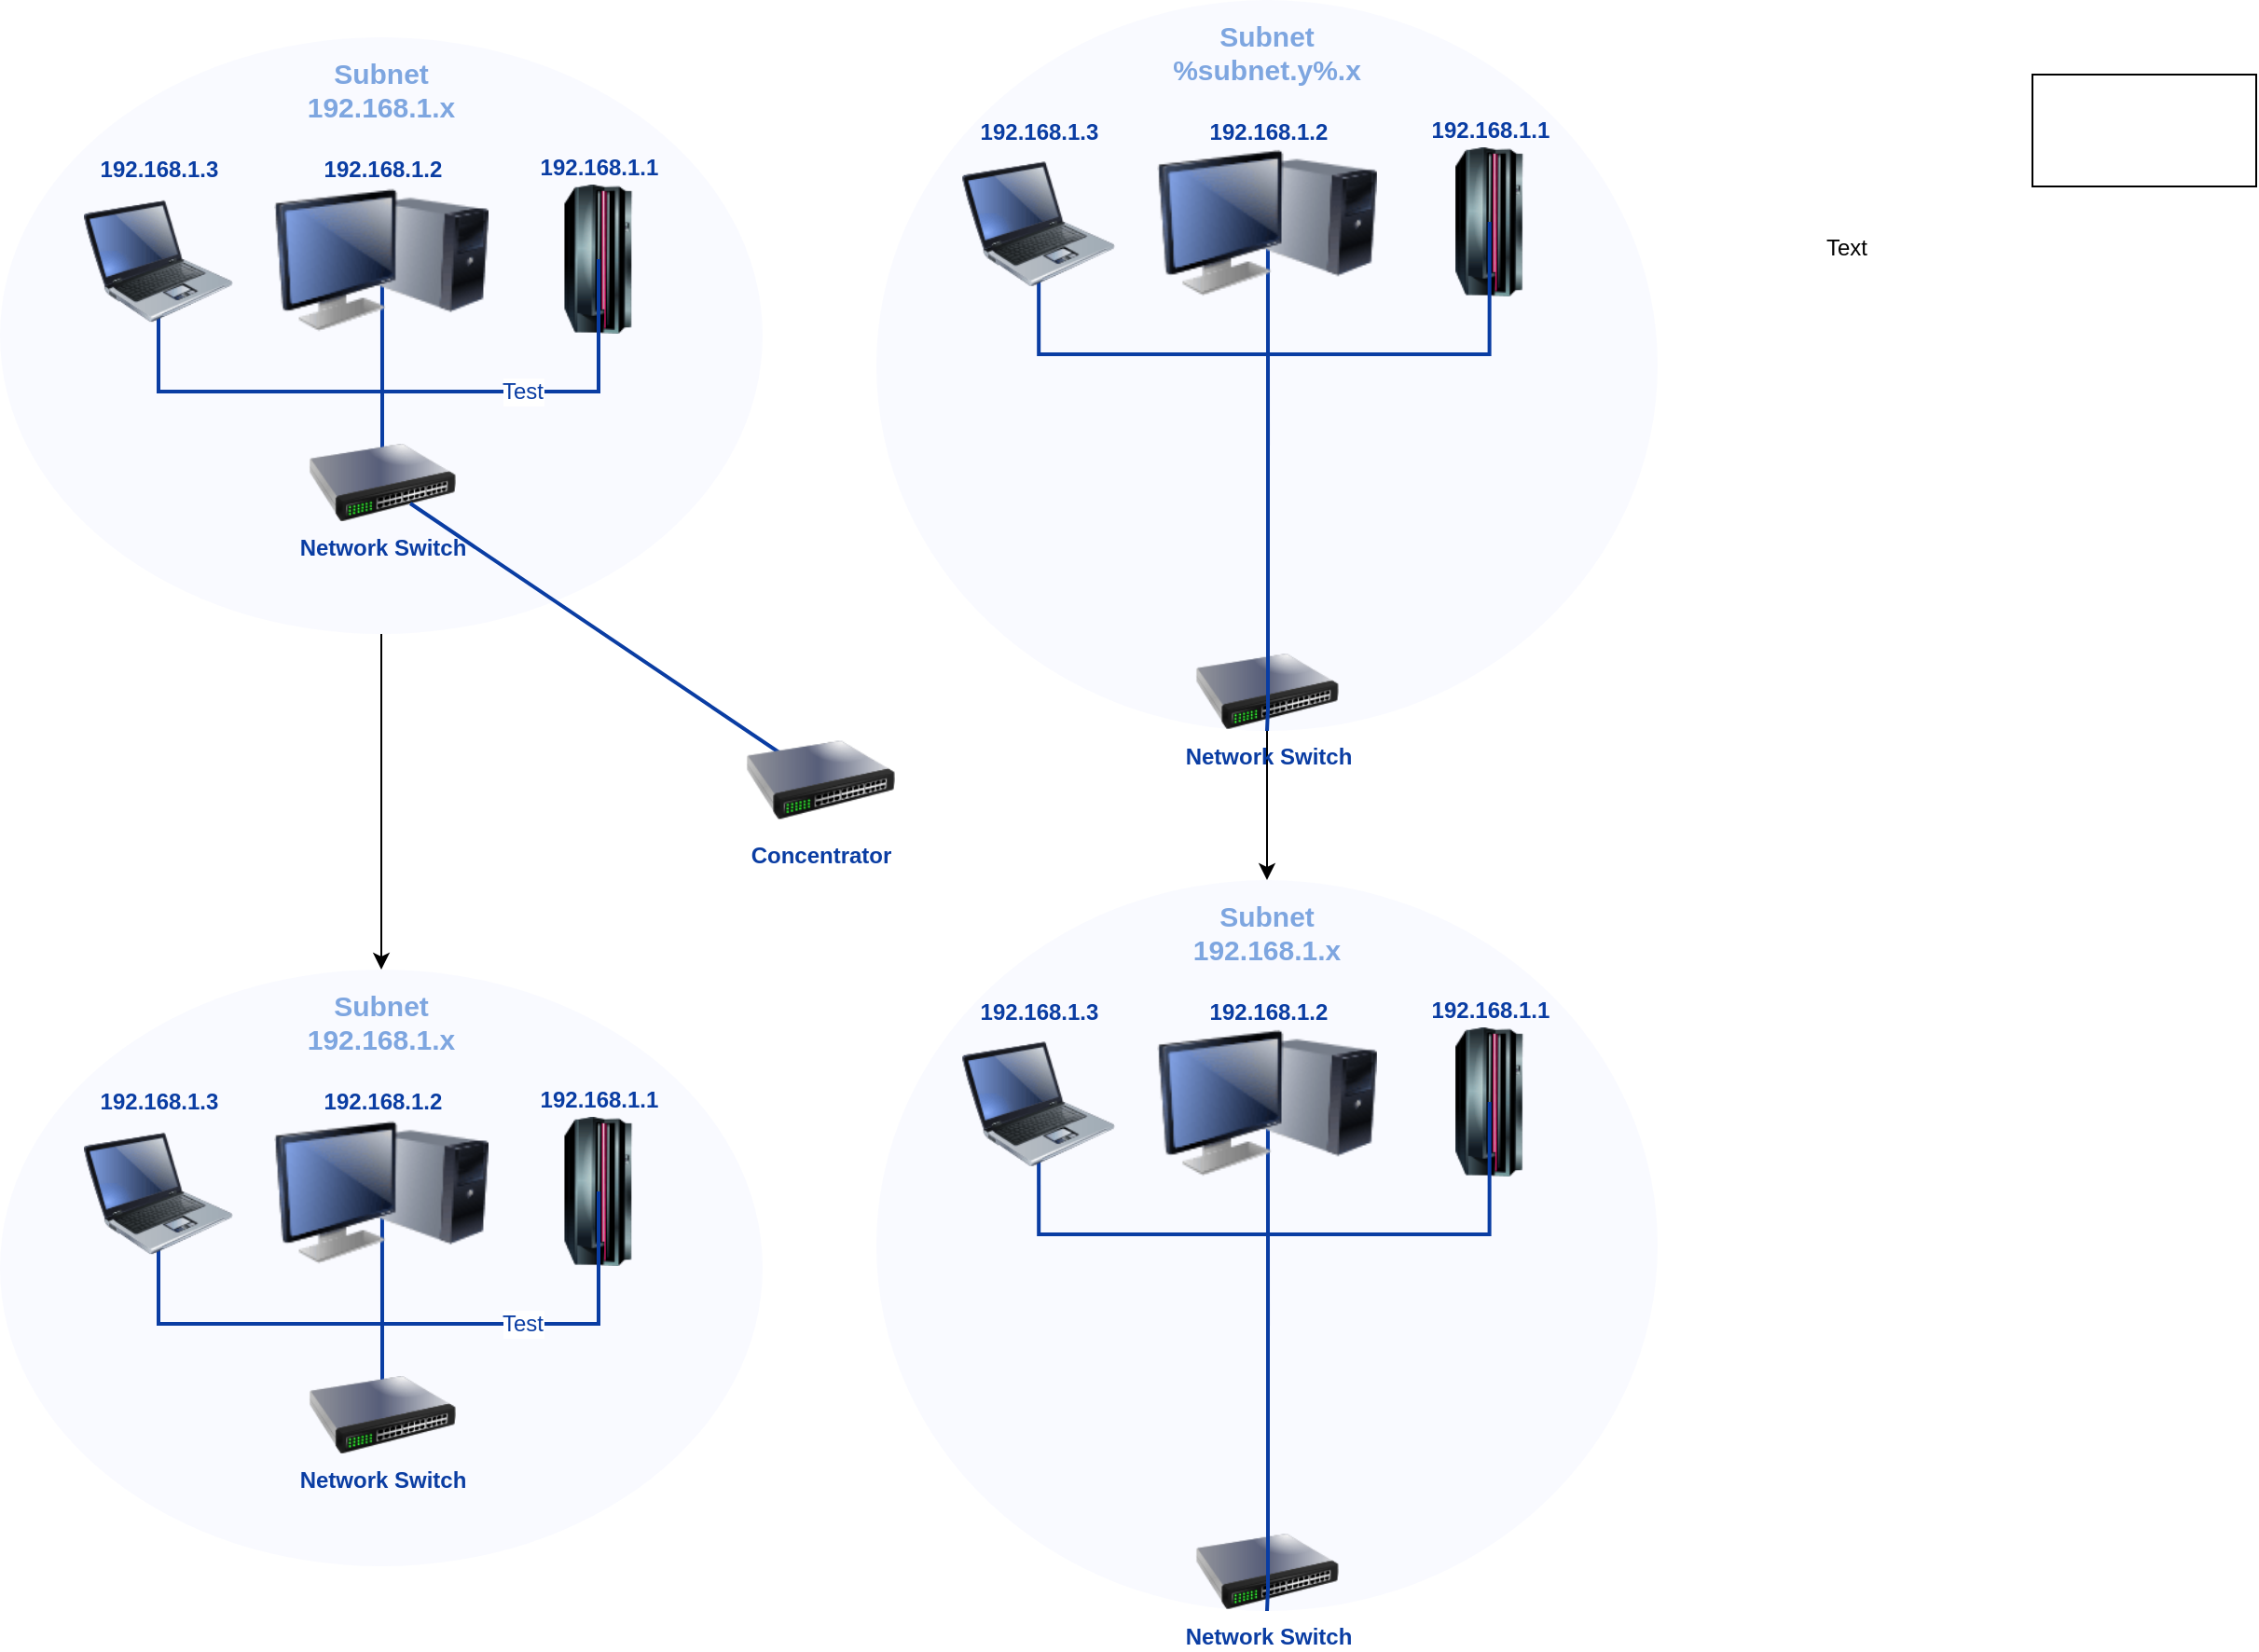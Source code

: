 <mxfile version="22.1.7" type="github">
  <diagram id="7qBLUGBe2C1sS1GjJmOV" name="Page-1">
    <mxGraphModel dx="1119" dy="490" grid="1" gridSize="10" guides="1" tooltips="1" connect="1" arrows="1" fold="0" page="1" pageScale="1" pageWidth="826" pageHeight="1169" background="#ffffff" math="0" shadow="0">
      <root>
        <mxCell id="3f3fe580f65d2139-0" />
        <mxCell id="3f3fe580f65d2139-1" parent="3f3fe580f65d2139-0" />
        <mxCell id="z7Pmkuguyb4Xri7wK47f-28" value="" style="edgeStyle=orthogonalEdgeStyle;rounded=0;orthogonalLoop=1;jettySize=auto;html=1;" edge="1" parent="3f3fe580f65d2139-1" source="1fc166168f6333eb-0" target="z7Pmkuguyb4Xri7wK47f-20">
          <mxGeometry relative="1" as="geometry" />
        </mxCell>
        <object label="Subnet&lt;br&gt;%subnet%.x" placeholders="1" subnet="192.168.1" id="1fc166168f6333eb-0">
          <mxCell style="ellipse;whiteSpace=wrap;html=1;strokeWidth=2;fillColor=#F0F3FF;fontSize=15;strokeColor=none;container=1;verticalAlign=top;spacingBottom=0;spacingTop=4;fontStyle=1;fontColor=#7EA6E0;opacity=40;" parent="3f3fe580f65d2139-1" vertex="1">
            <mxGeometry x="130" y="70" width="409" height="320" as="geometry" />
          </mxCell>
        </object>
        <mxCell id="1fc166168f6333eb-1" value="" style="edgeStyle=orthogonalEdgeStyle;rounded=0;html=1;endArrow=none;endFill=0;strokeColor=#0A3DA3;strokeWidth=2;fontSize=12;fontColor=#0A3DA3;exitX=0.5;exitY=0.5;entryX=0.504;entryY=0.5;entryPerimeter=0;exitPerimeter=0;" parent="1fc166168f6333eb-0" source="1fc166168f6333eb-5" target="1fc166168f6333eb-3" edge="1">
          <mxGeometry relative="1" as="geometry">
            <Array as="points">
              <mxPoint x="205" y="184" />
              <mxPoint x="205" y="184" />
            </Array>
          </mxGeometry>
        </mxCell>
        <mxCell id="1fc166168f6333eb-2" style="edgeStyle=orthogonalEdgeStyle;html=1;endArrow=none;endFill=0;strokeWidth=2;fontSize=12;fontColor=#0A3DA3;strokeColor=#0A3DA3;rounded=0;entryX=0.5;entryY=0.5;exitX=0.5;exitY=0.5;exitPerimeter=0;entryPerimeter=0;" parent="1fc166168f6333eb-0" source="1fc166168f6333eb-4" target="1fc166168f6333eb-5" edge="1">
          <mxGeometry relative="1" as="geometry">
            <mxPoint x="-6" y="239" as="targetPoint" />
            <Array as="points">
              <mxPoint x="85" y="190" />
              <mxPoint x="205" y="190" />
            </Array>
          </mxGeometry>
        </mxCell>
        <object label="%subnet%.2" placeholders="1" id="1fc166168f6333eb-3">
          <mxCell style="image;html=1;image=img/lib/clip_art/computers/Monitor_Tower_128x128.png;fontFamily=Helvetica;fontSize=12;fontColor=#0A3DA3;align=center;strokeWidth=2;fillColor=#EDF5FF;fontStyle=1;verticalAlign=bottom;strokeColor=none;labelBackgroundColor=none;labelBorderColor=none;labelPosition=center;verticalLabelPosition=top;" parent="1fc166168f6333eb-0" vertex="1">
            <mxGeometry x="147" y="80" width="115" height="79" as="geometry" />
          </mxCell>
        </object>
        <object label="%subnet%.3" placeholders="1" id="1fc166168f6333eb-4">
          <mxCell style="image;html=1;image=img/lib/clip_art/computers/Laptop_128x128.png;fontFamily=Helvetica;fontSize=12;fontColor=#0A3DA3;align=center;strokeWidth=2;fillColor=#EDF5FF;fontStyle=1;verticalAlign=bottom;strokeColor=none;labelBackgroundColor=none;labelBorderColor=none;labelPosition=center;verticalLabelPosition=top;" parent="1fc166168f6333eb-0" vertex="1">
            <mxGeometry x="45" y="80" width="80" height="80" as="geometry" />
          </mxCell>
        </object>
        <mxCell id="1fc166168f6333eb-5" value="Network Switch&lt;br&gt;" style="image;html=1;image=img/lib/clip_art/networking/Switch_128x128.png;strokeColor=none;strokeWidth=2;fillColor=#EDF5FF;fontSize=12;labelBackgroundColor=none;fontStyle=1;fontColor=#0A3DA3;" parent="1fc166168f6333eb-0" vertex="1">
          <mxGeometry x="165" y="218" width="80" height="42" as="geometry" />
        </mxCell>
        <object label="%subnet%.1" placeholders="1" id="1fc166168f6333eb-6">
          <mxCell style="image;html=1;image=img/lib/clip_art/computers/Mainframe_128x128.png;strokeColor=none;strokeWidth=2;fillColor=#EDF5FF;fontSize=12;fontColor=#0A3DA3;labelBackgroundColor=none;fontStyle=1;labelBorderColor=none;labelPosition=center;verticalLabelPosition=top;align=center;verticalAlign=bottom;" parent="1fc166168f6333eb-0" vertex="1">
            <mxGeometry x="281" y="79" width="80" height="80" as="geometry" />
          </mxCell>
        </object>
        <mxCell id="1fc166168f6333eb-7" value="Test" style="edgeStyle=orthogonalEdgeStyle;html=1;endArrow=none;endFill=0;strokeWidth=2;fontSize=12;fontColor=#0A3DA3;strokeColor=#0A3DA3;rounded=0;exitX=0.5;exitY=0.5;exitPerimeter=0;entryX=0.5;entryY=0;" parent="1fc166168f6333eb-0" source="1fc166168f6333eb-6" target="1fc166168f6333eb-5" edge="1">
          <mxGeometry x="0.042" relative="1" as="geometry">
            <mxPoint x="205" y="210" as="targetPoint" />
            <Array as="points">
              <mxPoint x="321" y="190" />
              <mxPoint x="205" y="190" />
            </Array>
            <mxPoint as="offset" />
          </mxGeometry>
        </mxCell>
        <mxCell id="1fc166168f6333eb-8" style="edgeStyle=none;curved=1;html=1;strokeWidth=2;fontSize=12;endArrow=none;endFill=0;exitX=0.5;exitY=0.5;exitPerimeter=0;rounded=0;fontColor=#0A3DA3;strokeColor=#0A3DA3;entryX=0.688;entryY=0.762;entryPerimeter=0;" parent="3f3fe580f65d2139-1" source="1fc166168f6333eb-9" target="1fc166168f6333eb-5" edge="1">
          <mxGeometry x="350" y="320" as="geometry">
            <mxPoint x="358" y="320" as="targetPoint" />
          </mxGeometry>
        </mxCell>
        <object label="Concentrator&lt;br&gt;" placeholders="1" id="1fc166168f6333eb-9">
          <mxCell style="image;html=1;image=img/lib/clip_art/networking/Switch_128x128.png;strokeColor=none;strokeWidth=2;fillColor=#EDF5FF;fontSize=12;fontColor=#0A3DA3;fontStyle=1;labelBackgroundColor=none;points=[[0,0,0,0,0],[0,0.25,0,0,0],[0,0.51,0,0,0],[0,0.75,0,0,0],[0,1,0,0,0],[0.03,0.51,0,0,0],[0.25,0,0,0,0],[0.25,1,0,0,0],[0.5,0,0,0,0],[0.5,0.99,0,0,0],[0.75,0,0,0,0],[0.75,1,0,0,0],[1,0,0,0,0],[1,0.25,0,0,0],[1,0.49,0,1,0],[1,0.5,0,0,0],[1,0.75,0,0,0],[1,1,0,0,0]];" parent="3f3fe580f65d2139-1" vertex="1">
            <mxGeometry x="530" y="442" width="80" height="53" as="geometry" />
          </mxCell>
        </object>
        <mxCell id="z7Pmkuguyb4Xri7wK47f-19" value="" style="edgeStyle=orthogonalEdgeStyle;rounded=0;orthogonalLoop=1;jettySize=auto;html=1;" edge="1" parent="3f3fe580f65d2139-1" source="z7Pmkuguyb4Xri7wK47f-0" target="z7Pmkuguyb4Xri7wK47f-11">
          <mxGeometry relative="1" as="geometry" />
        </mxCell>
        <object label="Subnet&lt;br&gt;%subnet.y%.x" placeholders="1" subnet="192.168.1" id="z7Pmkuguyb4Xri7wK47f-0">
          <mxCell style="ellipse;whiteSpace=wrap;html=1;strokeWidth=2;fillColor=#F0F3FF;fontSize=15;strokeColor=none;container=1;verticalAlign=top;spacingBottom=0;spacingTop=4;fontStyle=1;fontColor=#7EA6E0;opacity=40;" vertex="1" parent="3f3fe580f65d2139-1">
            <mxGeometry x="600" y="50" width="419" height="392" as="geometry" />
          </mxCell>
        </object>
        <mxCell id="z7Pmkuguyb4Xri7wK47f-1" value="" style="edgeStyle=orthogonalEdgeStyle;rounded=0;html=1;endArrow=none;endFill=0;strokeColor=#0A3DA3;strokeWidth=2;fontSize=12;fontColor=#0A3DA3;exitX=0.5;exitY=0.5;entryX=0.504;entryY=0.5;entryPerimeter=0;exitPerimeter=0;" edge="1" parent="z7Pmkuguyb4Xri7wK47f-0" target="z7Pmkuguyb4Xri7wK47f-3">
          <mxGeometry relative="1" as="geometry">
            <Array as="points">
              <mxPoint x="210.012" y="184" />
              <mxPoint x="210.012" y="184" />
            </Array>
            <mxPoint x="210.012" y="239" as="sourcePoint" />
          </mxGeometry>
        </mxCell>
        <mxCell id="z7Pmkuguyb4Xri7wK47f-2" style="edgeStyle=orthogonalEdgeStyle;html=1;endArrow=none;endFill=0;strokeWidth=2;fontSize=12;fontColor=#0A3DA3;strokeColor=#0A3DA3;rounded=0;entryX=0.5;entryY=0.5;exitX=0.5;exitY=0.5;exitPerimeter=0;entryPerimeter=0;" edge="1" parent="z7Pmkuguyb4Xri7wK47f-0" source="z7Pmkuguyb4Xri7wK47f-4">
          <mxGeometry relative="1" as="geometry">
            <mxPoint x="210.012" y="239" as="targetPoint" />
            <Array as="points">
              <mxPoint x="87.078" y="190" />
              <mxPoint x="210.012" y="190" />
            </Array>
          </mxGeometry>
        </mxCell>
        <object label="%subnet%.2" placeholders="1" id="z7Pmkuguyb4Xri7wK47f-3">
          <mxCell style="image;html=1;image=img/lib/clip_art/computers/Monitor_Tower_128x128.png;fontFamily=Helvetica;fontSize=12;fontColor=#0A3DA3;align=center;strokeWidth=2;fillColor=#EDF5FF;fontStyle=1;verticalAlign=bottom;strokeColor=none;labelBackgroundColor=none;labelBorderColor=none;labelPosition=center;verticalLabelPosition=top;" vertex="1" parent="z7Pmkuguyb4Xri7wK47f-0">
            <mxGeometry x="150.594" y="80" width="117.812" height="79" as="geometry" />
          </mxCell>
        </object>
        <object label="%subnet%.3" placeholders="1" id="z7Pmkuguyb4Xri7wK47f-4">
          <mxCell style="image;html=1;image=img/lib/clip_art/computers/Laptop_128x128.png;fontFamily=Helvetica;fontSize=12;fontColor=#0A3DA3;align=center;strokeWidth=2;fillColor=#EDF5FF;fontStyle=1;verticalAlign=bottom;strokeColor=none;labelBackgroundColor=none;labelBorderColor=none;labelPosition=center;verticalLabelPosition=top;" vertex="1" parent="z7Pmkuguyb4Xri7wK47f-0">
            <mxGeometry x="46.1" y="80" width="81.956" height="80" as="geometry" />
          </mxCell>
        </object>
        <object label="%subnet%.1" placeholders="1" id="z7Pmkuguyb4Xri7wK47f-6">
          <mxCell style="image;html=1;image=img/lib/clip_art/computers/Mainframe_128x128.png;strokeColor=none;strokeWidth=2;fillColor=#EDF5FF;fontSize=12;fontColor=#0A3DA3;labelBackgroundColor=none;fontStyle=1;labelBorderColor=none;labelPosition=center;verticalLabelPosition=top;align=center;verticalAlign=bottom;" vertex="1" parent="z7Pmkuguyb4Xri7wK47f-0">
            <mxGeometry x="287.87" y="79" width="81.956" height="80" as="geometry" />
          </mxCell>
        </object>
        <mxCell id="z7Pmkuguyb4Xri7wK47f-8" value="Network Switch&lt;br&gt;" style="image;html=1;image=img/lib/clip_art/networking/Switch_128x128.png;strokeColor=none;strokeWidth=2;fillColor=#EDF5FF;fontSize=12;labelBackgroundColor=none;fontStyle=1;fontColor=#0A3DA3;" vertex="1" parent="z7Pmkuguyb4Xri7wK47f-0">
          <mxGeometry x="171.083" y="350" width="76.834" height="42" as="geometry" />
        </mxCell>
        <mxCell id="z7Pmkuguyb4Xri7wK47f-7" value="" style="edgeStyle=orthogonalEdgeStyle;html=1;endArrow=none;endFill=0;strokeWidth=2;fontSize=12;fontColor=#0A3DA3;strokeColor=#0A3DA3;rounded=0;exitX=0.5;exitY=0.5;exitPerimeter=0;entryX=0.5;entryY=1;entryDx=0;entryDy=0;" edge="1" parent="z7Pmkuguyb4Xri7wK47f-0" source="z7Pmkuguyb4Xri7wK47f-6" target="z7Pmkuguyb4Xri7wK47f-8">
          <mxGeometry x="0.042" relative="1" as="geometry">
            <mxPoint x="215.134" y="210" as="targetPoint" />
            <Array as="points">
              <mxPoint x="328.848" y="190" />
              <mxPoint x="210.012" y="190" />
              <mxPoint x="210.012" y="380" />
            </Array>
            <mxPoint as="offset" />
          </mxGeometry>
        </mxCell>
        <object label="Subnet&lt;br&gt;%subnet%.x" placeholders="1" subnet="192.168.1" id="z7Pmkuguyb4Xri7wK47f-11">
          <mxCell style="ellipse;whiteSpace=wrap;html=1;strokeWidth=2;fillColor=#F0F3FF;fontSize=15;strokeColor=none;container=1;verticalAlign=top;spacingBottom=0;spacingTop=4;fontStyle=1;fontColor=#7EA6E0;opacity=40;" vertex="1" parent="3f3fe580f65d2139-1">
            <mxGeometry x="600" y="522" width="419" height="392" as="geometry" />
          </mxCell>
        </object>
        <mxCell id="z7Pmkuguyb4Xri7wK47f-12" value="" style="edgeStyle=orthogonalEdgeStyle;rounded=0;html=1;endArrow=none;endFill=0;strokeColor=#0A3DA3;strokeWidth=2;fontSize=12;fontColor=#0A3DA3;exitX=0.5;exitY=0.5;entryX=0.504;entryY=0.5;entryPerimeter=0;exitPerimeter=0;" edge="1" parent="z7Pmkuguyb4Xri7wK47f-11" target="z7Pmkuguyb4Xri7wK47f-14">
          <mxGeometry relative="1" as="geometry">
            <Array as="points">
              <mxPoint x="210.012" y="184" />
              <mxPoint x="210.012" y="184" />
            </Array>
            <mxPoint x="210.012" y="239" as="sourcePoint" />
          </mxGeometry>
        </mxCell>
        <mxCell id="z7Pmkuguyb4Xri7wK47f-13" style="edgeStyle=orthogonalEdgeStyle;html=1;endArrow=none;endFill=0;strokeWidth=2;fontSize=12;fontColor=#0A3DA3;strokeColor=#0A3DA3;rounded=0;entryX=0.5;entryY=0.5;exitX=0.5;exitY=0.5;exitPerimeter=0;entryPerimeter=0;" edge="1" parent="z7Pmkuguyb4Xri7wK47f-11" source="z7Pmkuguyb4Xri7wK47f-15">
          <mxGeometry relative="1" as="geometry">
            <mxPoint x="210.012" y="239" as="targetPoint" />
            <Array as="points">
              <mxPoint x="87.078" y="190" />
              <mxPoint x="210.012" y="190" />
            </Array>
          </mxGeometry>
        </mxCell>
        <object label="%subnet%.2" placeholders="1" id="z7Pmkuguyb4Xri7wK47f-14">
          <mxCell style="image;html=1;image=img/lib/clip_art/computers/Monitor_Tower_128x128.png;fontFamily=Helvetica;fontSize=12;fontColor=#0A3DA3;align=center;strokeWidth=2;fillColor=#EDF5FF;fontStyle=1;verticalAlign=bottom;strokeColor=none;labelBackgroundColor=none;labelBorderColor=none;labelPosition=center;verticalLabelPosition=top;" vertex="1" parent="z7Pmkuguyb4Xri7wK47f-11">
            <mxGeometry x="150.594" y="80" width="117.812" height="79" as="geometry" />
          </mxCell>
        </object>
        <object label="%subnet%.3" placeholders="1" id="z7Pmkuguyb4Xri7wK47f-15">
          <mxCell style="image;html=1;image=img/lib/clip_art/computers/Laptop_128x128.png;fontFamily=Helvetica;fontSize=12;fontColor=#0A3DA3;align=center;strokeWidth=2;fillColor=#EDF5FF;fontStyle=1;verticalAlign=bottom;strokeColor=none;labelBackgroundColor=none;labelBorderColor=none;labelPosition=center;verticalLabelPosition=top;" vertex="1" parent="z7Pmkuguyb4Xri7wK47f-11">
            <mxGeometry x="46.1" y="80" width="81.956" height="80" as="geometry" />
          </mxCell>
        </object>
        <object label="%subnet%.1" placeholders="1" id="z7Pmkuguyb4Xri7wK47f-16">
          <mxCell style="image;html=1;image=img/lib/clip_art/computers/Mainframe_128x128.png;strokeColor=none;strokeWidth=2;fillColor=#EDF5FF;fontSize=12;fontColor=#0A3DA3;labelBackgroundColor=none;fontStyle=1;labelBorderColor=none;labelPosition=center;verticalLabelPosition=top;align=center;verticalAlign=bottom;" vertex="1" parent="z7Pmkuguyb4Xri7wK47f-11">
            <mxGeometry x="287.87" y="79" width="81.956" height="80" as="geometry" />
          </mxCell>
        </object>
        <mxCell id="z7Pmkuguyb4Xri7wK47f-17" value="Network Switch&lt;br&gt;" style="image;html=1;image=img/lib/clip_art/networking/Switch_128x128.png;strokeColor=none;strokeWidth=2;fillColor=#EDF5FF;fontSize=12;labelBackgroundColor=none;fontStyle=1;fontColor=#0A3DA3;" vertex="1" parent="z7Pmkuguyb4Xri7wK47f-11">
          <mxGeometry x="171.083" y="350" width="76.834" height="42" as="geometry" />
        </mxCell>
        <mxCell id="z7Pmkuguyb4Xri7wK47f-18" value="" style="edgeStyle=orthogonalEdgeStyle;html=1;endArrow=none;endFill=0;strokeWidth=2;fontSize=12;fontColor=#0A3DA3;strokeColor=#0A3DA3;rounded=0;exitX=0.5;exitY=0.5;exitPerimeter=0;entryX=0.5;entryY=1;entryDx=0;entryDy=0;" edge="1" parent="z7Pmkuguyb4Xri7wK47f-11" source="z7Pmkuguyb4Xri7wK47f-16" target="z7Pmkuguyb4Xri7wK47f-17">
          <mxGeometry x="0.042" relative="1" as="geometry">
            <mxPoint x="215.134" y="210" as="targetPoint" />
            <Array as="points">
              <mxPoint x="328.848" y="190" />
              <mxPoint x="210.012" y="190" />
              <mxPoint x="210.012" y="380" />
            </Array>
            <mxPoint as="offset" />
          </mxGeometry>
        </mxCell>
        <object label="Subnet&lt;br&gt;%subnet%.x" placeholders="1" subnet="192.168.1" id="z7Pmkuguyb4Xri7wK47f-20">
          <mxCell style="ellipse;whiteSpace=wrap;html=1;strokeWidth=2;fillColor=#F0F3FF;fontSize=15;strokeColor=none;container=1;verticalAlign=top;spacingBottom=0;spacingTop=4;fontStyle=1;fontColor=#7EA6E0;opacity=40;" vertex="1" parent="3f3fe580f65d2139-1">
            <mxGeometry x="130" y="570" width="409" height="320" as="geometry" />
          </mxCell>
        </object>
        <mxCell id="z7Pmkuguyb4Xri7wK47f-21" value="" style="edgeStyle=orthogonalEdgeStyle;rounded=0;html=1;endArrow=none;endFill=0;strokeColor=#0A3DA3;strokeWidth=2;fontSize=12;fontColor=#0A3DA3;exitX=0.5;exitY=0.5;entryX=0.504;entryY=0.5;entryPerimeter=0;exitPerimeter=0;" edge="1" parent="z7Pmkuguyb4Xri7wK47f-20" source="z7Pmkuguyb4Xri7wK47f-25" target="z7Pmkuguyb4Xri7wK47f-23">
          <mxGeometry relative="1" as="geometry">
            <Array as="points">
              <mxPoint x="205" y="184" />
              <mxPoint x="205" y="184" />
            </Array>
          </mxGeometry>
        </mxCell>
        <mxCell id="z7Pmkuguyb4Xri7wK47f-22" style="edgeStyle=orthogonalEdgeStyle;html=1;endArrow=none;endFill=0;strokeWidth=2;fontSize=12;fontColor=#0A3DA3;strokeColor=#0A3DA3;rounded=0;entryX=0.5;entryY=0.5;exitX=0.5;exitY=0.5;exitPerimeter=0;entryPerimeter=0;" edge="1" parent="z7Pmkuguyb4Xri7wK47f-20" source="z7Pmkuguyb4Xri7wK47f-24" target="z7Pmkuguyb4Xri7wK47f-25">
          <mxGeometry relative="1" as="geometry">
            <mxPoint x="-6" y="239" as="targetPoint" />
            <Array as="points">
              <mxPoint x="85" y="190" />
              <mxPoint x="205" y="190" />
            </Array>
          </mxGeometry>
        </mxCell>
        <object label="%subnet%.2" placeholders="1" id="z7Pmkuguyb4Xri7wK47f-23">
          <mxCell style="image;html=1;image=img/lib/clip_art/computers/Monitor_Tower_128x128.png;fontFamily=Helvetica;fontSize=12;fontColor=#0A3DA3;align=center;strokeWidth=2;fillColor=#EDF5FF;fontStyle=1;verticalAlign=bottom;strokeColor=none;labelBackgroundColor=none;labelBorderColor=none;labelPosition=center;verticalLabelPosition=top;" vertex="1" parent="z7Pmkuguyb4Xri7wK47f-20">
            <mxGeometry x="147" y="80" width="115" height="79" as="geometry" />
          </mxCell>
        </object>
        <object label="%subnet%.3" placeholders="1" id="z7Pmkuguyb4Xri7wK47f-24">
          <mxCell style="image;html=1;image=img/lib/clip_art/computers/Laptop_128x128.png;fontFamily=Helvetica;fontSize=12;fontColor=#0A3DA3;align=center;strokeWidth=2;fillColor=#EDF5FF;fontStyle=1;verticalAlign=bottom;strokeColor=none;labelBackgroundColor=none;labelBorderColor=none;labelPosition=center;verticalLabelPosition=top;" vertex="1" parent="z7Pmkuguyb4Xri7wK47f-20">
            <mxGeometry x="45" y="80" width="80" height="80" as="geometry" />
          </mxCell>
        </object>
        <mxCell id="z7Pmkuguyb4Xri7wK47f-25" value="Network Switch&lt;br&gt;" style="image;html=1;image=img/lib/clip_art/networking/Switch_128x128.png;strokeColor=none;strokeWidth=2;fillColor=#EDF5FF;fontSize=12;labelBackgroundColor=none;fontStyle=1;fontColor=#0A3DA3;" vertex="1" parent="z7Pmkuguyb4Xri7wK47f-20">
          <mxGeometry x="165" y="218" width="80" height="42" as="geometry" />
        </mxCell>
        <object label="%subnet%.1" placeholders="1" id="z7Pmkuguyb4Xri7wK47f-26">
          <mxCell style="image;html=1;image=img/lib/clip_art/computers/Mainframe_128x128.png;strokeColor=none;strokeWidth=2;fillColor=#EDF5FF;fontSize=12;fontColor=#0A3DA3;labelBackgroundColor=none;fontStyle=1;labelBorderColor=none;labelPosition=center;verticalLabelPosition=top;align=center;verticalAlign=bottom;" vertex="1" parent="z7Pmkuguyb4Xri7wK47f-20">
            <mxGeometry x="281" y="79" width="80" height="80" as="geometry" />
          </mxCell>
        </object>
        <mxCell id="z7Pmkuguyb4Xri7wK47f-27" value="Test" style="edgeStyle=orthogonalEdgeStyle;html=1;endArrow=none;endFill=0;strokeWidth=2;fontSize=12;fontColor=#0A3DA3;strokeColor=#0A3DA3;rounded=0;exitX=0.5;exitY=0.5;exitPerimeter=0;entryX=0.5;entryY=0;" edge="1" parent="z7Pmkuguyb4Xri7wK47f-20" source="z7Pmkuguyb4Xri7wK47f-26" target="z7Pmkuguyb4Xri7wK47f-25">
          <mxGeometry x="0.042" relative="1" as="geometry">
            <mxPoint x="205" y="210" as="targetPoint" />
            <Array as="points">
              <mxPoint x="321" y="190" />
              <mxPoint x="205" y="190" />
            </Array>
            <mxPoint as="offset" />
          </mxGeometry>
        </mxCell>
        <mxCell id="z7Pmkuguyb4Xri7wK47f-29" value="" style="whiteSpace=wrap;html=1;" vertex="1" parent="3f3fe580f65d2139-1">
          <mxGeometry x="1220" y="90" width="120" height="60" as="geometry" />
        </mxCell>
        <mxCell id="z7Pmkuguyb4Xri7wK47f-30" value="Text" style="text;html=1;align=center;verticalAlign=middle;resizable=0;points=[];autosize=1;strokeColor=none;fillColor=none;" vertex="1" parent="3f3fe580f65d2139-1">
          <mxGeometry x="1095" y="168" width="50" height="30" as="geometry" />
        </mxCell>
      </root>
    </mxGraphModel>
  </diagram>
</mxfile>
